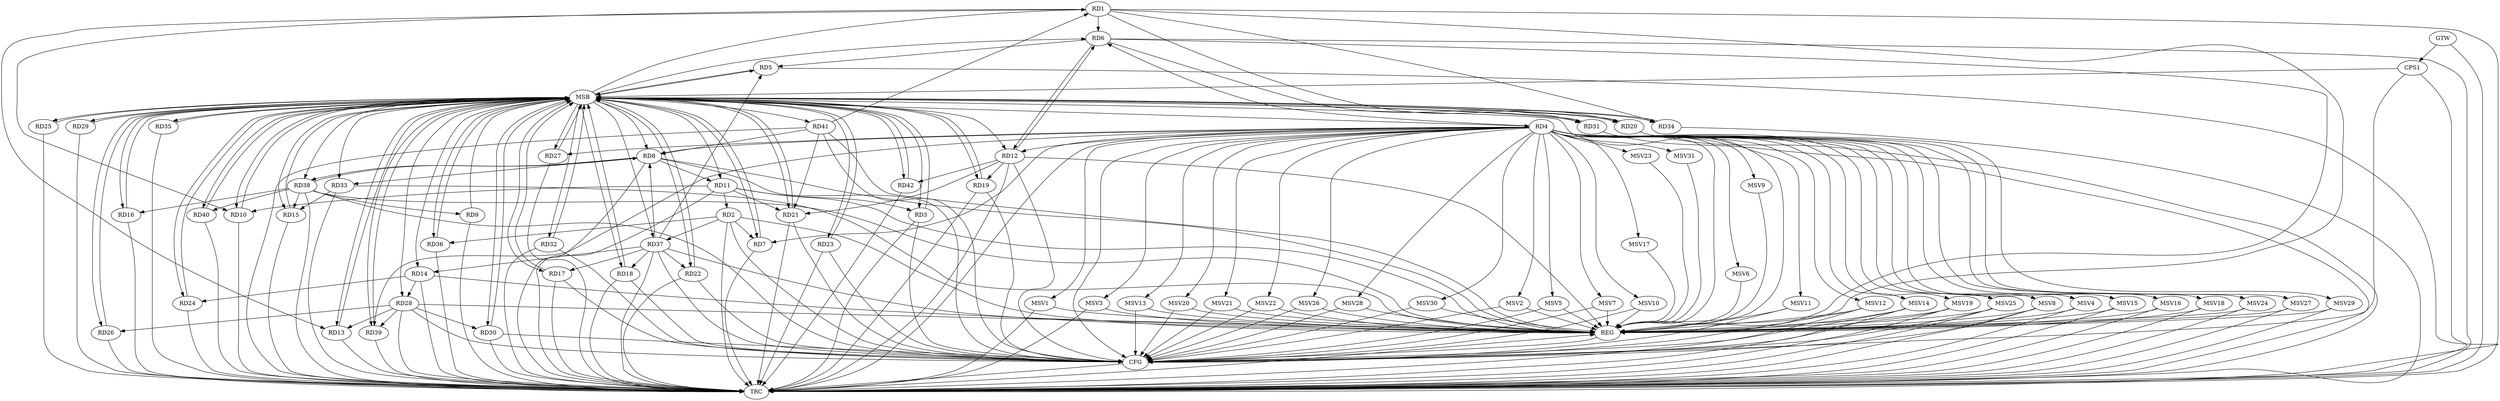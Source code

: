 strict digraph G {
  RD1 [ label="RD1" ];
  RD2 [ label="RD2" ];
  RD3 [ label="RD3" ];
  RD4 [ label="RD4" ];
  RD5 [ label="RD5" ];
  RD6 [ label="RD6" ];
  RD7 [ label="RD7" ];
  RD8 [ label="RD8" ];
  RD9 [ label="RD9" ];
  RD10 [ label="RD10" ];
  RD11 [ label="RD11" ];
  RD12 [ label="RD12" ];
  RD13 [ label="RD13" ];
  RD14 [ label="RD14" ];
  RD15 [ label="RD15" ];
  RD16 [ label="RD16" ];
  RD17 [ label="RD17" ];
  RD18 [ label="RD18" ];
  RD19 [ label="RD19" ];
  RD20 [ label="RD20" ];
  RD21 [ label="RD21" ];
  RD22 [ label="RD22" ];
  RD23 [ label="RD23" ];
  RD24 [ label="RD24" ];
  RD25 [ label="RD25" ];
  RD26 [ label="RD26" ];
  RD27 [ label="RD27" ];
  RD28 [ label="RD28" ];
  RD29 [ label="RD29" ];
  RD30 [ label="RD30" ];
  RD31 [ label="RD31" ];
  RD32 [ label="RD32" ];
  RD33 [ label="RD33" ];
  RD34 [ label="RD34" ];
  RD35 [ label="RD35" ];
  RD36 [ label="RD36" ];
  RD37 [ label="RD37" ];
  RD38 [ label="RD38" ];
  RD39 [ label="RD39" ];
  RD40 [ label="RD40" ];
  RD41 [ label="RD41" ];
  RD42 [ label="RD42" ];
  CPS1 [ label="CPS1" ];
  GTW [ label="GTW" ];
  REG [ label="REG" ];
  MSB [ label="MSB" ];
  CFG [ label="CFG" ];
  TRC [ label="TRC" ];
  MSV1 [ label="MSV1" ];
  MSV2 [ label="MSV2" ];
  MSV3 [ label="MSV3" ];
  MSV4 [ label="MSV4" ];
  MSV5 [ label="MSV5" ];
  MSV6 [ label="MSV6" ];
  MSV7 [ label="MSV7" ];
  MSV8 [ label="MSV8" ];
  MSV9 [ label="MSV9" ];
  MSV10 [ label="MSV10" ];
  MSV11 [ label="MSV11" ];
  MSV12 [ label="MSV12" ];
  MSV13 [ label="MSV13" ];
  MSV14 [ label="MSV14" ];
  MSV15 [ label="MSV15" ];
  MSV16 [ label="MSV16" ];
  MSV17 [ label="MSV17" ];
  MSV18 [ label="MSV18" ];
  MSV19 [ label="MSV19" ];
  MSV20 [ label="MSV20" ];
  MSV21 [ label="MSV21" ];
  MSV22 [ label="MSV22" ];
  MSV23 [ label="MSV23" ];
  MSV24 [ label="MSV24" ];
  MSV25 [ label="MSV25" ];
  MSV26 [ label="MSV26" ];
  MSV27 [ label="MSV27" ];
  MSV28 [ label="MSV28" ];
  MSV29 [ label="MSV29" ];
  MSV30 [ label="MSV30" ];
  MSV31 [ label="MSV31" ];
  RD1 -> RD6;
  RD1 -> RD10;
  RD1 -> RD13;
  RD1 -> RD20;
  RD1 -> RD34;
  RD41 -> RD1;
  RD2 -> RD7;
  RD11 -> RD2;
  RD2 -> RD36;
  RD2 -> RD37;
  RD11 -> RD3;
  RD4 -> RD6;
  RD4 -> RD7;
  RD4 -> RD8;
  RD4 -> RD12;
  RD4 -> RD27;
  RD4 -> RD39;
  RD6 -> RD5;
  RD37 -> RD5;
  RD6 -> RD12;
  RD12 -> RD6;
  RD6 -> RD31;
  RD8 -> RD11;
  RD8 -> RD33;
  RD37 -> RD8;
  RD8 -> RD38;
  RD38 -> RD8;
  RD41 -> RD8;
  RD38 -> RD9;
  RD11 -> RD10;
  RD11 -> RD21;
  RD12 -> RD19;
  RD12 -> RD21;
  RD12 -> RD42;
  RD28 -> RD13;
  RD14 -> RD24;
  RD14 -> RD28;
  RD37 -> RD14;
  RD33 -> RD15;
  RD38 -> RD15;
  RD38 -> RD16;
  RD37 -> RD17;
  RD37 -> RD18;
  RD41 -> RD21;
  RD37 -> RD22;
  RD28 -> RD26;
  RD28 -> RD30;
  RD28 -> RD39;
  RD38 -> RD40;
  GTW -> CPS1;
  RD1 -> REG;
  RD2 -> REG;
  RD4 -> REG;
  RD6 -> REG;
  RD8 -> REG;
  RD11 -> REG;
  RD12 -> REG;
  RD14 -> REG;
  RD28 -> REG;
  RD33 -> REG;
  RD37 -> REG;
  RD38 -> REG;
  RD41 -> REG;
  RD3 -> MSB;
  MSB -> RD1;
  MSB -> RD24;
  MSB -> REG;
  RD5 -> MSB;
  MSB -> RD3;
  MSB -> RD6;
  RD7 -> MSB;
  MSB -> RD21;
  RD9 -> MSB;
  MSB -> RD28;
  MSB -> RD29;
  MSB -> RD37;
  RD10 -> MSB;
  MSB -> RD4;
  MSB -> RD12;
  MSB -> RD19;
  MSB -> RD25;
  MSB -> RD27;
  MSB -> RD38;
  MSB -> RD41;
  RD13 -> MSB;
  MSB -> RD5;
  MSB -> RD18;
  MSB -> RD31;
  MSB -> RD35;
  RD15 -> MSB;
  MSB -> RD22;
  MSB -> RD23;
  MSB -> RD36;
  MSB -> RD39;
  MSB -> RD40;
  RD16 -> MSB;
  MSB -> RD11;
  RD17 -> MSB;
  MSB -> RD13;
  MSB -> RD32;
  MSB -> RD33;
  RD18 -> MSB;
  MSB -> RD42;
  RD19 -> MSB;
  MSB -> RD20;
  RD20 -> MSB;
  MSB -> RD14;
  RD21 -> MSB;
  MSB -> RD7;
  MSB -> RD8;
  MSB -> RD30;
  RD22 -> MSB;
  MSB -> RD15;
  RD23 -> MSB;
  MSB -> RD16;
  RD24 -> MSB;
  MSB -> RD34;
  RD25 -> MSB;
  MSB -> RD26;
  RD26 -> MSB;
  RD27 -> MSB;
  RD29 -> MSB;
  RD30 -> MSB;
  RD31 -> MSB;
  RD32 -> MSB;
  RD34 -> MSB;
  RD35 -> MSB;
  MSB -> RD17;
  RD36 -> MSB;
  RD39 -> MSB;
  RD40 -> MSB;
  MSB -> RD10;
  RD42 -> MSB;
  CPS1 -> MSB;
  RD22 -> CFG;
  RD19 -> CFG;
  RD4 -> CFG;
  RD30 -> CFG;
  RD2 -> CFG;
  RD37 -> CFG;
  RD32 -> CFG;
  RD17 -> CFG;
  RD8 -> CFG;
  RD18 -> CFG;
  RD12 -> CFG;
  RD41 -> CFG;
  CPS1 -> CFG;
  RD28 -> CFG;
  RD38 -> CFG;
  RD3 -> CFG;
  RD21 -> CFG;
  RD23 -> CFG;
  REG -> CFG;
  RD1 -> TRC;
  RD2 -> TRC;
  RD3 -> TRC;
  RD4 -> TRC;
  RD5 -> TRC;
  RD6 -> TRC;
  RD7 -> TRC;
  RD8 -> TRC;
  RD9 -> TRC;
  RD10 -> TRC;
  RD11 -> TRC;
  RD12 -> TRC;
  RD13 -> TRC;
  RD14 -> TRC;
  RD15 -> TRC;
  RD16 -> TRC;
  RD17 -> TRC;
  RD18 -> TRC;
  RD19 -> TRC;
  RD20 -> TRC;
  RD21 -> TRC;
  RD22 -> TRC;
  RD23 -> TRC;
  RD24 -> TRC;
  RD25 -> TRC;
  RD26 -> TRC;
  RD27 -> TRC;
  RD28 -> TRC;
  RD29 -> TRC;
  RD30 -> TRC;
  RD31 -> TRC;
  RD32 -> TRC;
  RD33 -> TRC;
  RD34 -> TRC;
  RD35 -> TRC;
  RD36 -> TRC;
  RD37 -> TRC;
  RD38 -> TRC;
  RD39 -> TRC;
  RD40 -> TRC;
  RD41 -> TRC;
  RD42 -> TRC;
  CPS1 -> TRC;
  GTW -> TRC;
  CFG -> TRC;
  TRC -> REG;
  RD4 -> MSV1;
  RD4 -> MSV2;
  RD4 -> MSV3;
  MSV1 -> REG;
  MSV1 -> TRC;
  MSV2 -> REG;
  MSV2 -> CFG;
  MSV3 -> REG;
  MSV3 -> TRC;
  RD4 -> MSV4;
  RD4 -> MSV5;
  MSV4 -> REG;
  MSV4 -> TRC;
  MSV5 -> REG;
  MSV5 -> CFG;
  RD4 -> MSV6;
  RD4 -> MSV7;
  RD4 -> MSV8;
  RD4 -> MSV9;
  RD4 -> MSV10;
  RD4 -> MSV11;
  RD4 -> MSV12;
  MSV6 -> REG;
  MSV7 -> REG;
  MSV7 -> CFG;
  MSV8 -> REG;
  MSV8 -> TRC;
  MSV8 -> CFG;
  MSV9 -> REG;
  MSV10 -> REG;
  MSV10 -> CFG;
  MSV11 -> REG;
  MSV11 -> CFG;
  MSV12 -> REG;
  MSV12 -> TRC;
  MSV12 -> CFG;
  RD4 -> MSV13;
  RD4 -> MSV14;
  MSV13 -> REG;
  MSV13 -> CFG;
  MSV14 -> REG;
  MSV14 -> TRC;
  MSV14 -> CFG;
  RD4 -> MSV15;
  RD4 -> MSV16;
  RD4 -> MSV17;
  RD4 -> MSV18;
  RD4 -> MSV19;
  MSV15 -> REG;
  MSV15 -> TRC;
  MSV16 -> REG;
  MSV16 -> TRC;
  MSV17 -> REG;
  MSV18 -> REG;
  MSV18 -> TRC;
  MSV19 -> REG;
  MSV19 -> TRC;
  MSV19 -> CFG;
  RD4 -> MSV20;
  MSV20 -> REG;
  MSV20 -> CFG;
  RD4 -> MSV21;
  MSV21 -> REG;
  MSV21 -> CFG;
  RD4 -> MSV22;
  RD4 -> MSV23;
  RD4 -> MSV24;
  RD4 -> MSV25;
  RD4 -> MSV26;
  MSV22 -> REG;
  MSV22 -> CFG;
  MSV23 -> REG;
  MSV24 -> REG;
  MSV24 -> TRC;
  MSV25 -> REG;
  MSV25 -> TRC;
  MSV25 -> CFG;
  MSV26 -> REG;
  MSV26 -> CFG;
  RD4 -> MSV27;
  MSV27 -> REG;
  MSV27 -> TRC;
  RD4 -> MSV28;
  RD4 -> MSV29;
  MSV28 -> REG;
  MSV28 -> CFG;
  MSV29 -> REG;
  MSV29 -> TRC;
  RD4 -> MSV30;
  RD4 -> MSV31;
  MSV30 -> REG;
  MSV30 -> CFG;
  MSV31 -> REG;
}
